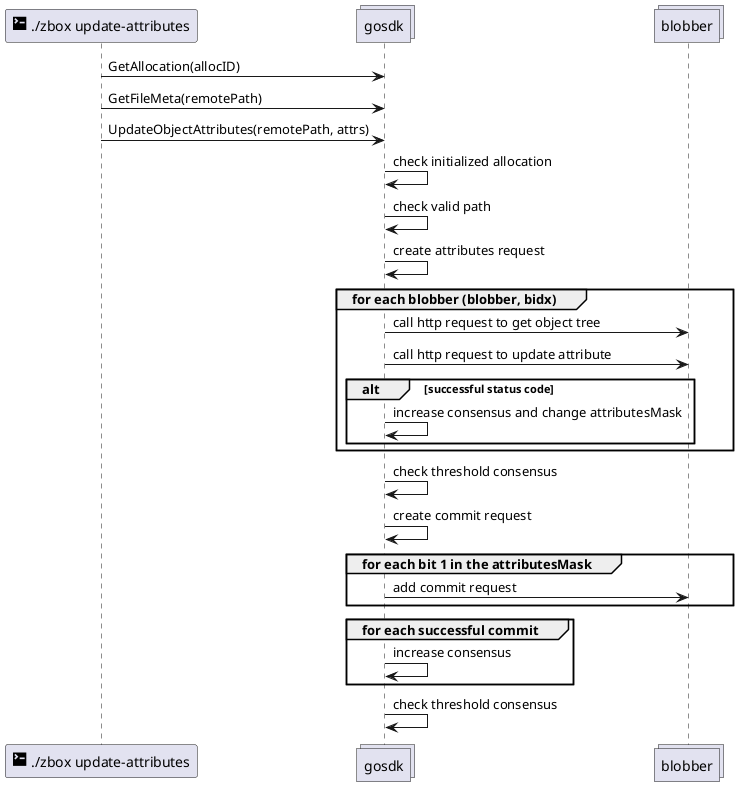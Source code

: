 @startuml
participant "<size:20><&terminal></size> ./zbox update-attributes" as cli
collections gosdk
collections blobber

cli -> gosdk: GetAllocation(allocID)
cli -> gosdk: GetFileMeta(remotePath)
cli -> gosdk: UpdateObjectAttributes(remotePath, attrs)

gosdk -> gosdk: check initialized allocation
gosdk -> gosdk: check valid path
gosdk -> gosdk: create attributes request

group for each blobber (blobber, bidx)
gosdk -> blobber: call http request to get object tree
gosdk -> blobber: call http request to update attribute
alt successful status code
gosdk -> gosdk: increase consensus and change attributesMask
end
end

gosdk -> gosdk: check threshold consensus
gosdk -> gosdk: create commit request

group for each bit 1 in the attributesMask
gosdk -> blobber: add commit request
end

group for each successful commit
gosdk -> gosdk: increase consensus
end

gosdk -> gosdk: check threshold consensus
@enduml
